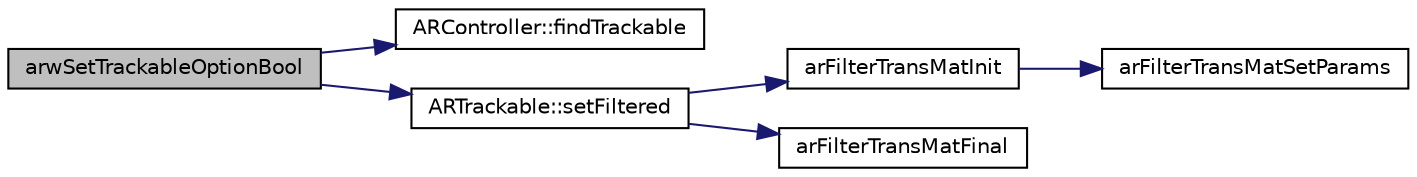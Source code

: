 digraph "arwSetTrackableOptionBool"
{
 // INTERACTIVE_SVG=YES
  edge [fontname="Helvetica",fontsize="10",labelfontname="Helvetica",labelfontsize="10"];
  node [fontname="Helvetica",fontsize="10",shape=record];
  rankdir="LR";
  Node1 [label="arwSetTrackableOptionBool",height=0.2,width=0.4,color="black", fillcolor="grey75", style="filled", fontcolor="black"];
  Node1 -> Node2 [color="midnightblue",fontsize="10",style="solid",fontname="Helvetica"];
  Node2 [label="ARController::findTrackable",height=0.2,width=0.4,color="black", fillcolor="white", style="filled",URL="$class_a_r_controller.html#a4eafe05e50bdb9e788ad836f4c2104f1",tooltip="Searches the collection of trackables for the given ID. "];
  Node1 -> Node3 [color="midnightblue",fontsize="10",style="solid",fontname="Helvetica"];
  Node3 [label="ARTrackable::setFiltered",height=0.2,width=0.4,color="black", fillcolor="white", style="filled",URL="$class_a_r_trackable.html#a28ba769c267933335c7000c2aac66a74"];
  Node3 -> Node4 [color="midnightblue",fontsize="10",style="solid",fontname="Helvetica"];
  Node4 [label="arFilterTransMatInit",height=0.2,width=0.4,color="black", fillcolor="white", style="filled",URL="$ar_filter_trans_mat_8c.html#ad9f337deddc3ad3f32e5133cf6968f14",tooltip="Initialise a filter for a single transformation matrix (pose estimate). "];
  Node4 -> Node5 [color="midnightblue",fontsize="10",style="solid",fontname="Helvetica"];
  Node5 [label="arFilterTransMatSetParams",height=0.2,width=0.4,color="black", fillcolor="white", style="filled",URL="$ar_filter_trans_mat_8c.html#ae82377e0d7286e5808b319a38c13c02c",tooltip="Set the filter parameters. "];
  Node3 -> Node6 [color="midnightblue",fontsize="10",style="solid",fontname="Helvetica"];
  Node6 [label="arFilterTransMatFinal",height=0.2,width=0.4,color="black", fillcolor="white", style="filled",URL="$ar_filter_trans_mat_8c.html#a52813489717ce82b433e44adfd3bc3dd",tooltip="Finalise a filter. "];
}
